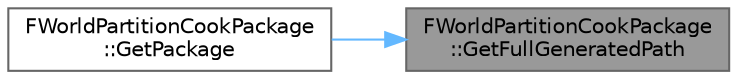 digraph "FWorldPartitionCookPackage::GetFullGeneratedPath"
{
 // INTERACTIVE_SVG=YES
 // LATEX_PDF_SIZE
  bgcolor="transparent";
  edge [fontname=Helvetica,fontsize=10,labelfontname=Helvetica,labelfontsize=10];
  node [fontname=Helvetica,fontsize=10,shape=box,height=0.2,width=0.4];
  rankdir="RL";
  Node1 [id="Node000001",label="FWorldPartitionCookPackage\l::GetFullGeneratedPath",height=0.2,width=0.4,color="gray40", fillcolor="grey60", style="filled", fontcolor="black",tooltip=" "];
  Node1 -> Node2 [id="edge1_Node000001_Node000002",dir="back",color="steelblue1",style="solid",tooltip=" "];
  Node2 [id="Node000002",label="FWorldPartitionCookPackage\l::GetPackage",height=0.2,width=0.4,color="grey40", fillcolor="white", style="filled",URL="$d3/dd2/structFWorldPartitionCookPackage.html#ab7cda355be78eca0b30a5187748960e9",tooltip=" "];
}
